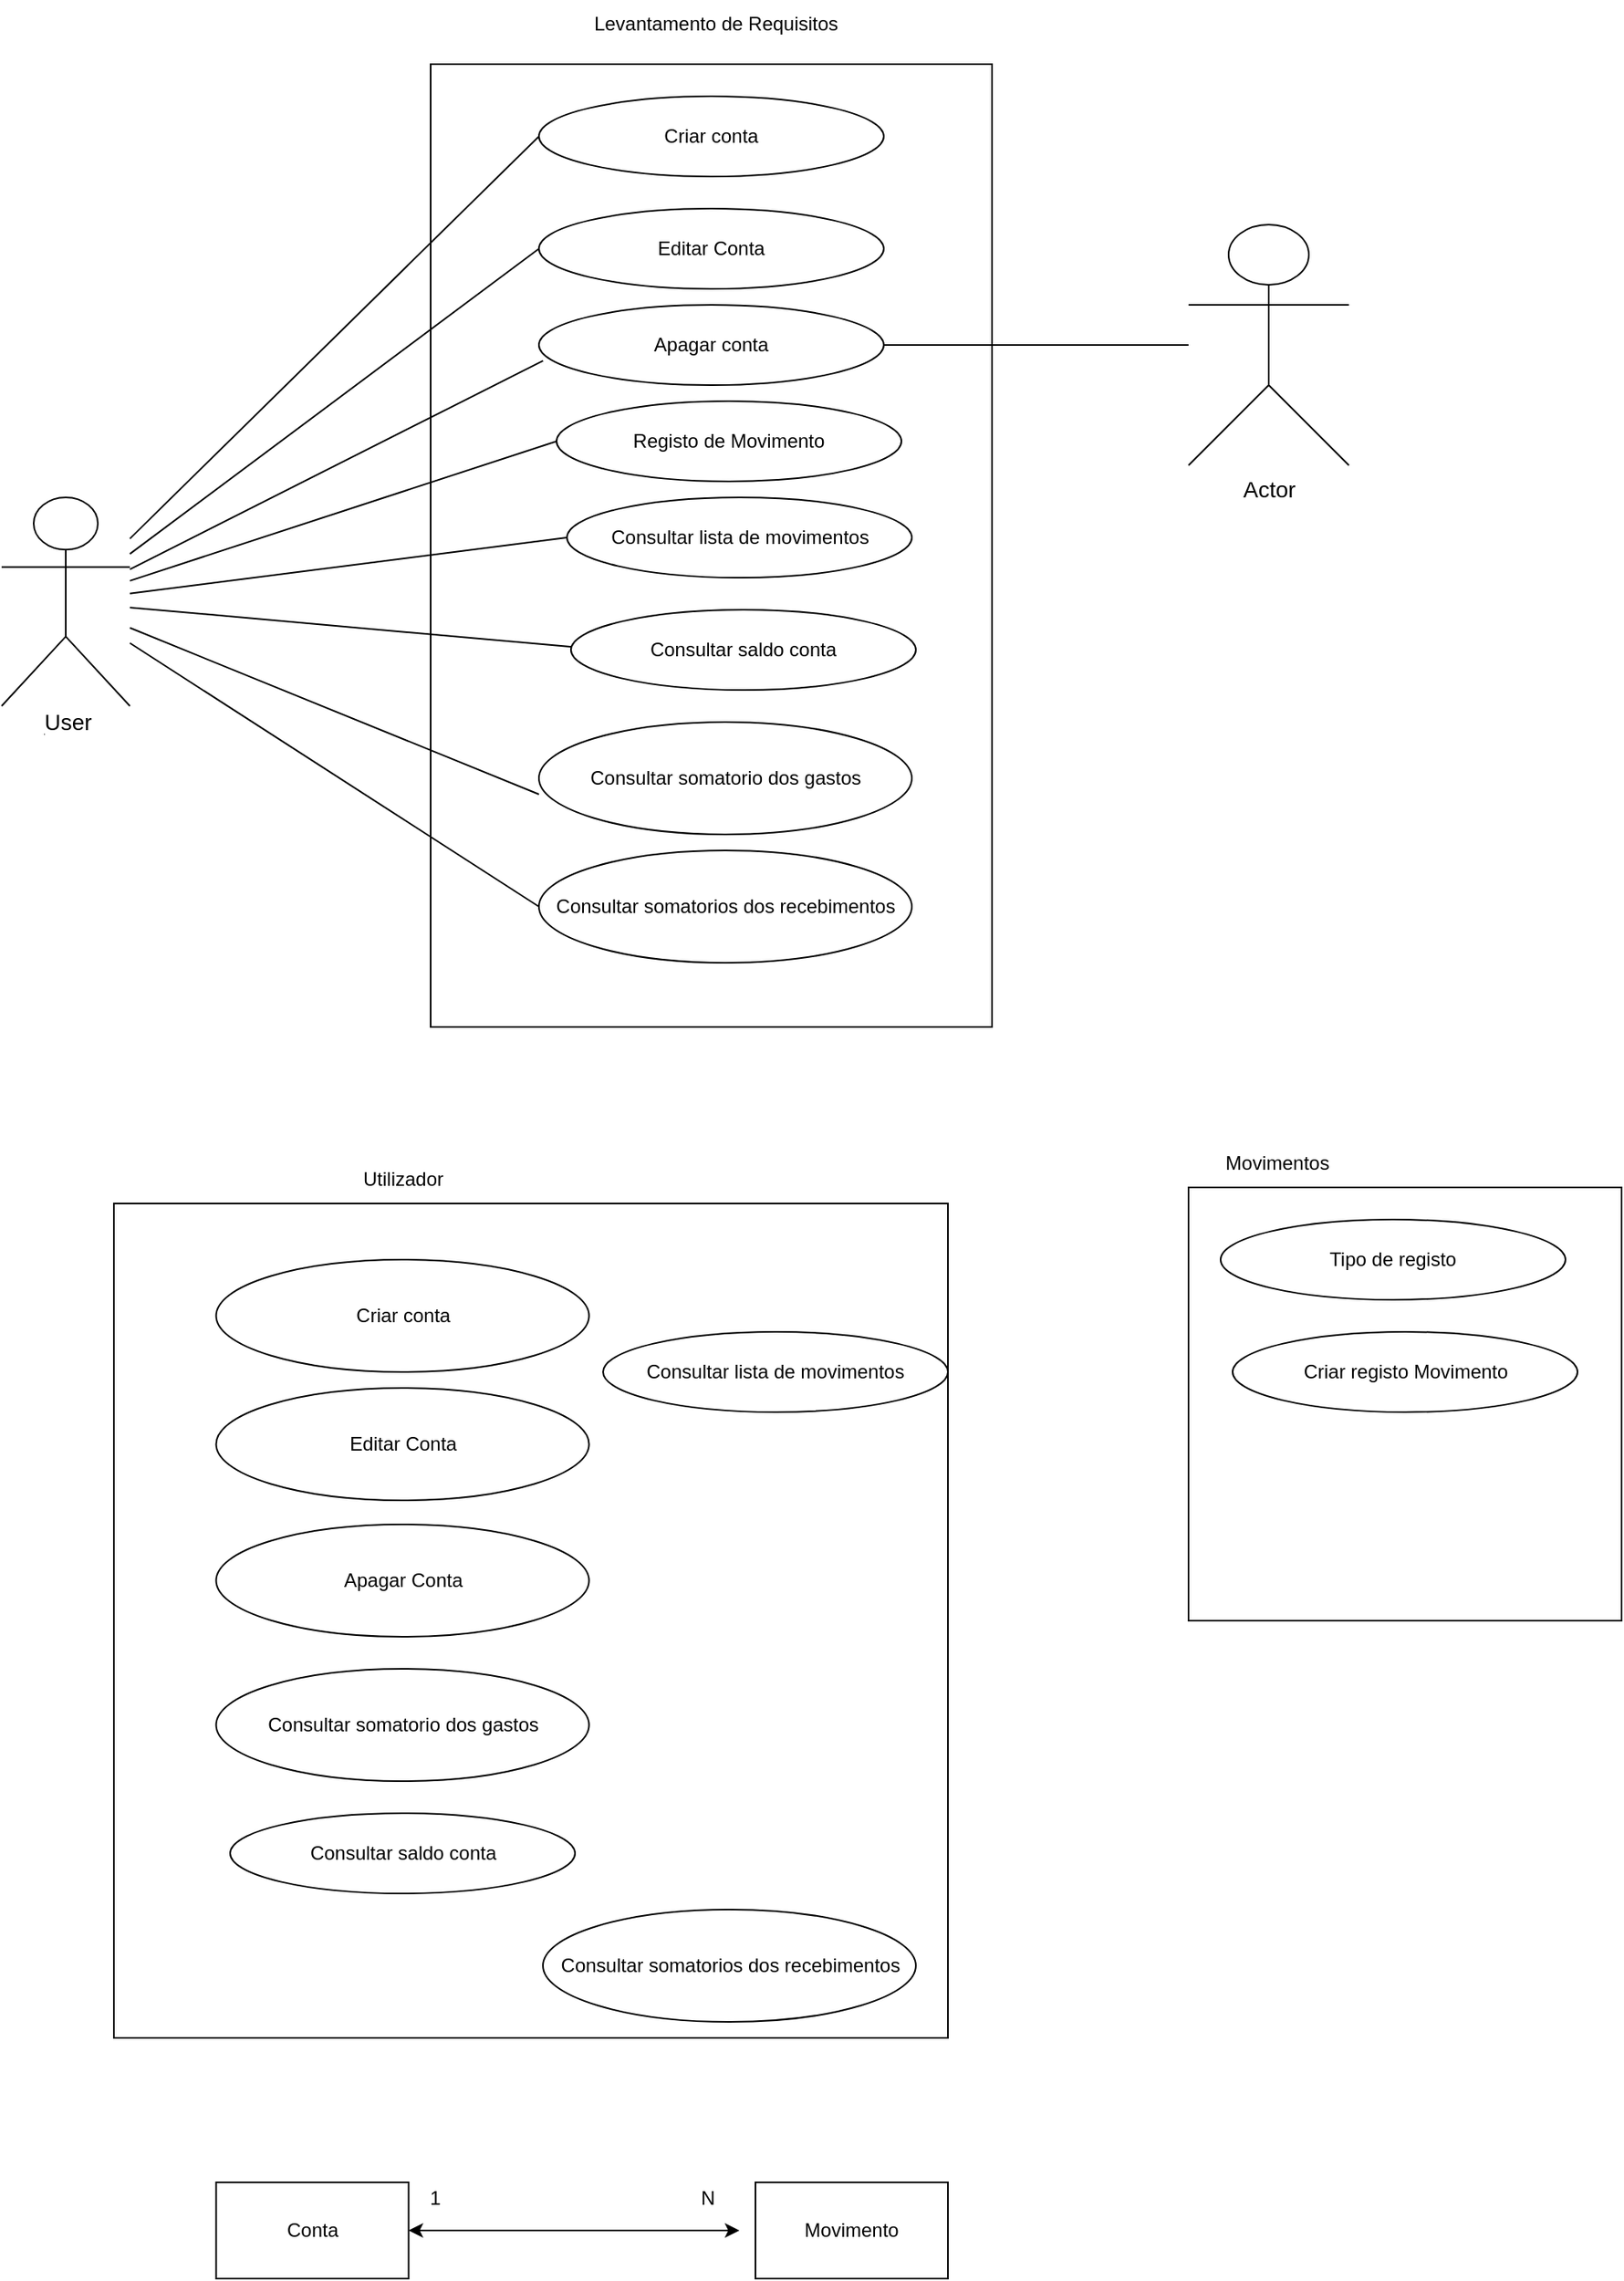 <mxfile version="20.8.10" type="device"><diagram id="kR90zeCA4_0mLlq6k_XF" name="Page-1"><mxGraphModel dx="1863" dy="1775" grid="1" gridSize="10" guides="1" tooltips="1" connect="1" arrows="1" fold="1" page="1" pageScale="1" pageWidth="827" pageHeight="1169" math="0" shadow="0"><root><mxCell id="0"/><mxCell id="1" parent="0"/><mxCell id="CaFN4GY2fkNQJT5vzBtZ-1" value="" style="rounded=0;whiteSpace=wrap;html=1;" parent="1" vertex="1"><mxGeometry x="227.5" y="-230" width="350" height="600" as="geometry"/></mxCell><mxCell id="PXlCIe3qFZ60w150r0KB-1" value="Levantamento de Requisitos" style="text;html=1;align=center;verticalAlign=middle;resizable=0;points=[];autosize=1;strokeColor=none;fillColor=none;" parent="1" vertex="1"><mxGeometry x="315" y="-270" width="180" height="30" as="geometry"/></mxCell><mxCell id="PXlCIe3qFZ60w150r0KB-8" value="Actor" style="shape=umlActor;verticalLabelPosition=bottom;verticalAlign=top;html=1;outlineConnect=0;" parent="1" vertex="1"><mxGeometry x="-40" y="40" width="80" height="130" as="geometry"/></mxCell><mxCell id="PXlCIe3qFZ60w150r0KB-10" value="" style="endArrow=none;html=1;rounded=0;exitX=0.036;exitY=0.676;exitDx=0;exitDy=0;exitPerimeter=0;" parent="1" target="PXlCIe3qFZ60w150r0KB-8" edge="1"><mxGeometry width="50" height="50" relative="1" as="geometry"><mxPoint x="322.74" y="133.8" as="sourcePoint"/><mxPoint x="440" y="300" as="targetPoint"/></mxGeometry></mxCell><mxCell id="PXlCIe3qFZ60w150r0KB-11" value="" style="endArrow=none;html=1;rounded=0;exitX=0;exitY=0.5;exitDx=0;exitDy=0;" parent="1" edge="1" target="PXlCIe3qFZ60w150r0KB-8"><mxGeometry width="50" height="50" relative="1" as="geometry"><mxPoint x="295" y="225" as="sourcePoint"/><mxPoint x="120" y="315.577" as="targetPoint"/></mxGeometry></mxCell><mxCell id="PXlCIe3qFZ60w150r0KB-12" value="" style="endArrow=none;html=1;rounded=0;exitX=0;exitY=0.5;exitDx=0;exitDy=0;" parent="1" edge="1" target="PXlCIe3qFZ60w150r0KB-8"><mxGeometry width="50" height="50" relative="1" as="geometry"><mxPoint x="295" y="295" as="sourcePoint"/><mxPoint x="130" y="325.577" as="targetPoint"/></mxGeometry></mxCell><mxCell id="PXlCIe3qFZ60w150r0KB-13" value="Consultar saldo conta" style="ellipse;whiteSpace=wrap;html=1;" parent="1" vertex="1"><mxGeometry x="315" y="110" width="215" height="50" as="geometry"/></mxCell><mxCell id="PXlCIe3qFZ60w150r0KB-16" value="" style="endArrow=none;html=1;rounded=0;exitX=0;exitY=0.5;exitDx=0;exitDy=0;" parent="1" source="A59N15fdTL_zLc8oEb05-2" edge="1" target="PXlCIe3qFZ60w150r0KB-8"><mxGeometry width="50" height="50" relative="1" as="geometry"><mxPoint x="215" y="279.42" as="sourcePoint"/><mxPoint x="60" y="249.997" as="targetPoint"/></mxGeometry></mxCell><mxCell id="PXlCIe3qFZ60w150r0KB-17" value="" style="endArrow=none;html=1;rounded=0;exitX=0;exitY=0.5;exitDx=0;exitDy=0;" parent="1" source="A59N15fdTL_zLc8oEb05-1" edge="1" target="PXlCIe3qFZ60w150r0KB-8"><mxGeometry width="50" height="50" relative="1" as="geometry"><mxPoint x="194.38" y="326.62" as="sourcePoint"/><mxPoint x="40" y="229.997" as="targetPoint"/></mxGeometry></mxCell><mxCell id="PXlCIe3qFZ60w150r0KB-18" value="" style="endArrow=none;html=1;rounded=0;exitX=0.012;exitY=0.696;exitDx=0;exitDy=0;exitPerimeter=0;" parent="1" source="A59N15fdTL_zLc8oEb05-3" edge="1" target="PXlCIe3qFZ60w150r0KB-8"><mxGeometry width="50" height="50" relative="1" as="geometry"><mxPoint x="254.38" y="392.2" as="sourcePoint"/><mxPoint x="70" y="250" as="targetPoint"/></mxGeometry></mxCell><mxCell id="PXlCIe3qFZ60w150r0KB-21" value="User" style="text;html=1;align=center;verticalAlign=middle;resizable=0;points=[];autosize=1;strokeColor=none;fillColor=none;labelBackgroundColor=#FFFFFF;spacing=8;spacingLeft=1;fontSize=14;" parent="1" vertex="1"><mxGeometry x="-30" y="160" width="60" height="40" as="geometry"/></mxCell><mxCell id="PXlCIe3qFZ60w150r0KB-24" value="Actor" style="shape=umlActor;verticalLabelPosition=bottom;verticalAlign=top;html=1;outlineConnect=0;labelBackgroundColor=#FFFFFF;fontSize=14;" parent="1" vertex="1"><mxGeometry x="700" y="-130" width="100" height="150" as="geometry"/></mxCell><mxCell id="PXlCIe3qFZ60w150r0KB-26" value="Consultar somatorio dos gastos" style="ellipse;whiteSpace=wrap;html=1;" parent="1" vertex="1"><mxGeometry x="295" y="180" width="232.5" height="70" as="geometry"/></mxCell><mxCell id="PXlCIe3qFZ60w150r0KB-32" value="" style="endArrow=none;html=1;rounded=0;fontSize=14;entryX=1;entryY=0.5;entryDx=0;entryDy=0;" parent="1" source="PXlCIe3qFZ60w150r0KB-24" target="A59N15fdTL_zLc8oEb05-3" edge="1"><mxGeometry width="50" height="50" relative="1" as="geometry"><mxPoint x="690" y="670" as="sourcePoint"/><mxPoint x="537.5" y="645" as="targetPoint"/></mxGeometry></mxCell><mxCell id="PXlCIe3qFZ60w150r0KB-34" value="Registo de Movimento" style="ellipse;whiteSpace=wrap;html=1;" parent="1" vertex="1"><mxGeometry x="306" y="-20" width="215" height="50" as="geometry"/></mxCell><mxCell id="PXlCIe3qFZ60w150r0KB-35" value="Consultar lista de movimentos" style="ellipse;whiteSpace=wrap;html=1;" parent="1" vertex="1"><mxGeometry x="312.5" y="40" width="215" height="50" as="geometry"/></mxCell><mxCell id="PXlCIe3qFZ60w150r0KB-36" value="" style="endArrow=none;html=1;rounded=0;fontSize=14;entryX=0;entryY=0.5;entryDx=0;entryDy=0;" parent="1" target="PXlCIe3qFZ60w150r0KB-35" edge="1" source="PXlCIe3qFZ60w150r0KB-8"><mxGeometry width="50" height="50" relative="1" as="geometry"><mxPoint x="100" y="270" as="sourcePoint"/><mxPoint x="440" y="200" as="targetPoint"/></mxGeometry></mxCell><mxCell id="PXlCIe3qFZ60w150r0KB-38" value="" style="endArrow=none;html=1;rounded=0;fontSize=14;exitX=0;exitY=0.5;exitDx=0;exitDy=0;" parent="1" source="PXlCIe3qFZ60w150r0KB-34" edge="1" target="PXlCIe3qFZ60w150r0KB-8"><mxGeometry width="50" height="50" relative="1" as="geometry"><mxPoint x="390" y="250" as="sourcePoint"/><mxPoint x="80" y="260" as="targetPoint"/></mxGeometry></mxCell><mxCell id="A59N15fdTL_zLc8oEb05-1" value="Criar conta" style="ellipse;whiteSpace=wrap;html=1;" vertex="1" parent="1"><mxGeometry x="295" y="-210" width="215" height="50" as="geometry"/></mxCell><mxCell id="A59N15fdTL_zLc8oEb05-2" value="Editar Conta" style="ellipse;whiteSpace=wrap;html=1;" vertex="1" parent="1"><mxGeometry x="295" y="-140" width="215" height="50" as="geometry"/></mxCell><mxCell id="A59N15fdTL_zLc8oEb05-3" value="Apagar conta" style="ellipse;whiteSpace=wrap;html=1;" vertex="1" parent="1"><mxGeometry x="295" y="-80" width="215" height="50" as="geometry"/></mxCell><mxCell id="A59N15fdTL_zLc8oEb05-4" value="Consultar somatorios dos recebimentos" style="ellipse;whiteSpace=wrap;html=1;" vertex="1" parent="1"><mxGeometry x="295" y="260" width="232.5" height="70" as="geometry"/></mxCell><mxCell id="A59N15fdTL_zLc8oEb05-5" value="" style="whiteSpace=wrap;html=1;aspect=fixed;" vertex="1" parent="1"><mxGeometry x="30" y="480" width="520" height="520" as="geometry"/></mxCell><mxCell id="A59N15fdTL_zLc8oEb05-6" value="Utilizador" style="text;html=1;align=center;verticalAlign=middle;resizable=0;points=[];autosize=1;strokeColor=none;fillColor=none;" vertex="1" parent="1"><mxGeometry x="175" y="450" width="70" height="30" as="geometry"/></mxCell><mxCell id="A59N15fdTL_zLc8oEb05-7" value="Criar conta" style="ellipse;whiteSpace=wrap;html=1;" vertex="1" parent="1"><mxGeometry x="93.75" y="515" width="232.5" height="70" as="geometry"/></mxCell><mxCell id="A59N15fdTL_zLc8oEb05-8" value="Editar Conta" style="ellipse;whiteSpace=wrap;html=1;" vertex="1" parent="1"><mxGeometry x="93.75" y="595" width="232.5" height="70" as="geometry"/></mxCell><mxCell id="A59N15fdTL_zLc8oEb05-10" value="Apagar Conta" style="ellipse;whiteSpace=wrap;html=1;" vertex="1" parent="1"><mxGeometry x="93.75" y="680" width="232.5" height="70" as="geometry"/></mxCell><mxCell id="A59N15fdTL_zLc8oEb05-11" value="Movimentos" style="text;html=1;align=center;verticalAlign=middle;resizable=0;points=[];autosize=1;strokeColor=none;fillColor=none;" vertex="1" parent="1"><mxGeometry x="710" y="440" width="90" height="30" as="geometry"/></mxCell><mxCell id="A59N15fdTL_zLc8oEb05-12" value="" style="whiteSpace=wrap;html=1;aspect=fixed;" vertex="1" parent="1"><mxGeometry x="700" y="470" width="270" height="270" as="geometry"/></mxCell><mxCell id="A59N15fdTL_zLc8oEb05-15" value="Criar registo Movimento" style="ellipse;whiteSpace=wrap;html=1;" vertex="1" parent="1"><mxGeometry x="727.5" y="560" width="215" height="50" as="geometry"/></mxCell><mxCell id="A59N15fdTL_zLc8oEb05-16" value="Consultar lista de movimentos" style="ellipse;whiteSpace=wrap;html=1;" vertex="1" parent="1"><mxGeometry x="335" y="560" width="215" height="50" as="geometry"/></mxCell><mxCell id="A59N15fdTL_zLc8oEb05-17" value="Consultar somatorio dos gastos" style="ellipse;whiteSpace=wrap;html=1;" vertex="1" parent="1"><mxGeometry x="93.75" y="770" width="232.5" height="70" as="geometry"/></mxCell><mxCell id="A59N15fdTL_zLc8oEb05-18" value="Consultar saldo conta" style="ellipse;whiteSpace=wrap;html=1;" vertex="1" parent="1"><mxGeometry x="102.5" y="860" width="215" height="50" as="geometry"/></mxCell><mxCell id="A59N15fdTL_zLc8oEb05-19" value="Consultar somatorios dos recebimentos" style="ellipse;whiteSpace=wrap;html=1;" vertex="1" parent="1"><mxGeometry x="297.5" y="920" width="232.5" height="70" as="geometry"/></mxCell><mxCell id="A59N15fdTL_zLc8oEb05-22" value="Tipo de registo" style="ellipse;whiteSpace=wrap;html=1;" vertex="1" parent="1"><mxGeometry x="720" y="490" width="215" height="50" as="geometry"/></mxCell><mxCell id="A59N15fdTL_zLc8oEb05-23" value="Conta" style="rounded=0;whiteSpace=wrap;html=1;" vertex="1" parent="1"><mxGeometry x="93.75" y="1090" width="120" height="60" as="geometry"/></mxCell><mxCell id="A59N15fdTL_zLc8oEb05-24" value="Movimento" style="rounded=0;whiteSpace=wrap;html=1;" vertex="1" parent="1"><mxGeometry x="430" y="1090" width="120" height="60" as="geometry"/></mxCell><mxCell id="A59N15fdTL_zLc8oEb05-26" value="" style="endArrow=classic;startArrow=classic;html=1;rounded=0;exitX=1;exitY=0.5;exitDx=0;exitDy=0;" edge="1" parent="1" source="A59N15fdTL_zLc8oEb05-23"><mxGeometry width="50" height="50" relative="1" as="geometry"><mxPoint x="490" y="1150" as="sourcePoint"/><mxPoint x="420" y="1120" as="targetPoint"/></mxGeometry></mxCell><mxCell id="A59N15fdTL_zLc8oEb05-27" value="1" style="text;html=1;align=center;verticalAlign=middle;resizable=0;points=[];autosize=1;strokeColor=none;fillColor=none;" vertex="1" parent="1"><mxGeometry x="215" y="1085" width="30" height="30" as="geometry"/></mxCell><mxCell id="A59N15fdTL_zLc8oEb05-28" value="N" style="text;html=1;align=center;verticalAlign=middle;resizable=0;points=[];autosize=1;strokeColor=none;fillColor=none;" vertex="1" parent="1"><mxGeometry x="385" y="1085" width="30" height="30" as="geometry"/></mxCell></root></mxGraphModel></diagram></mxfile>